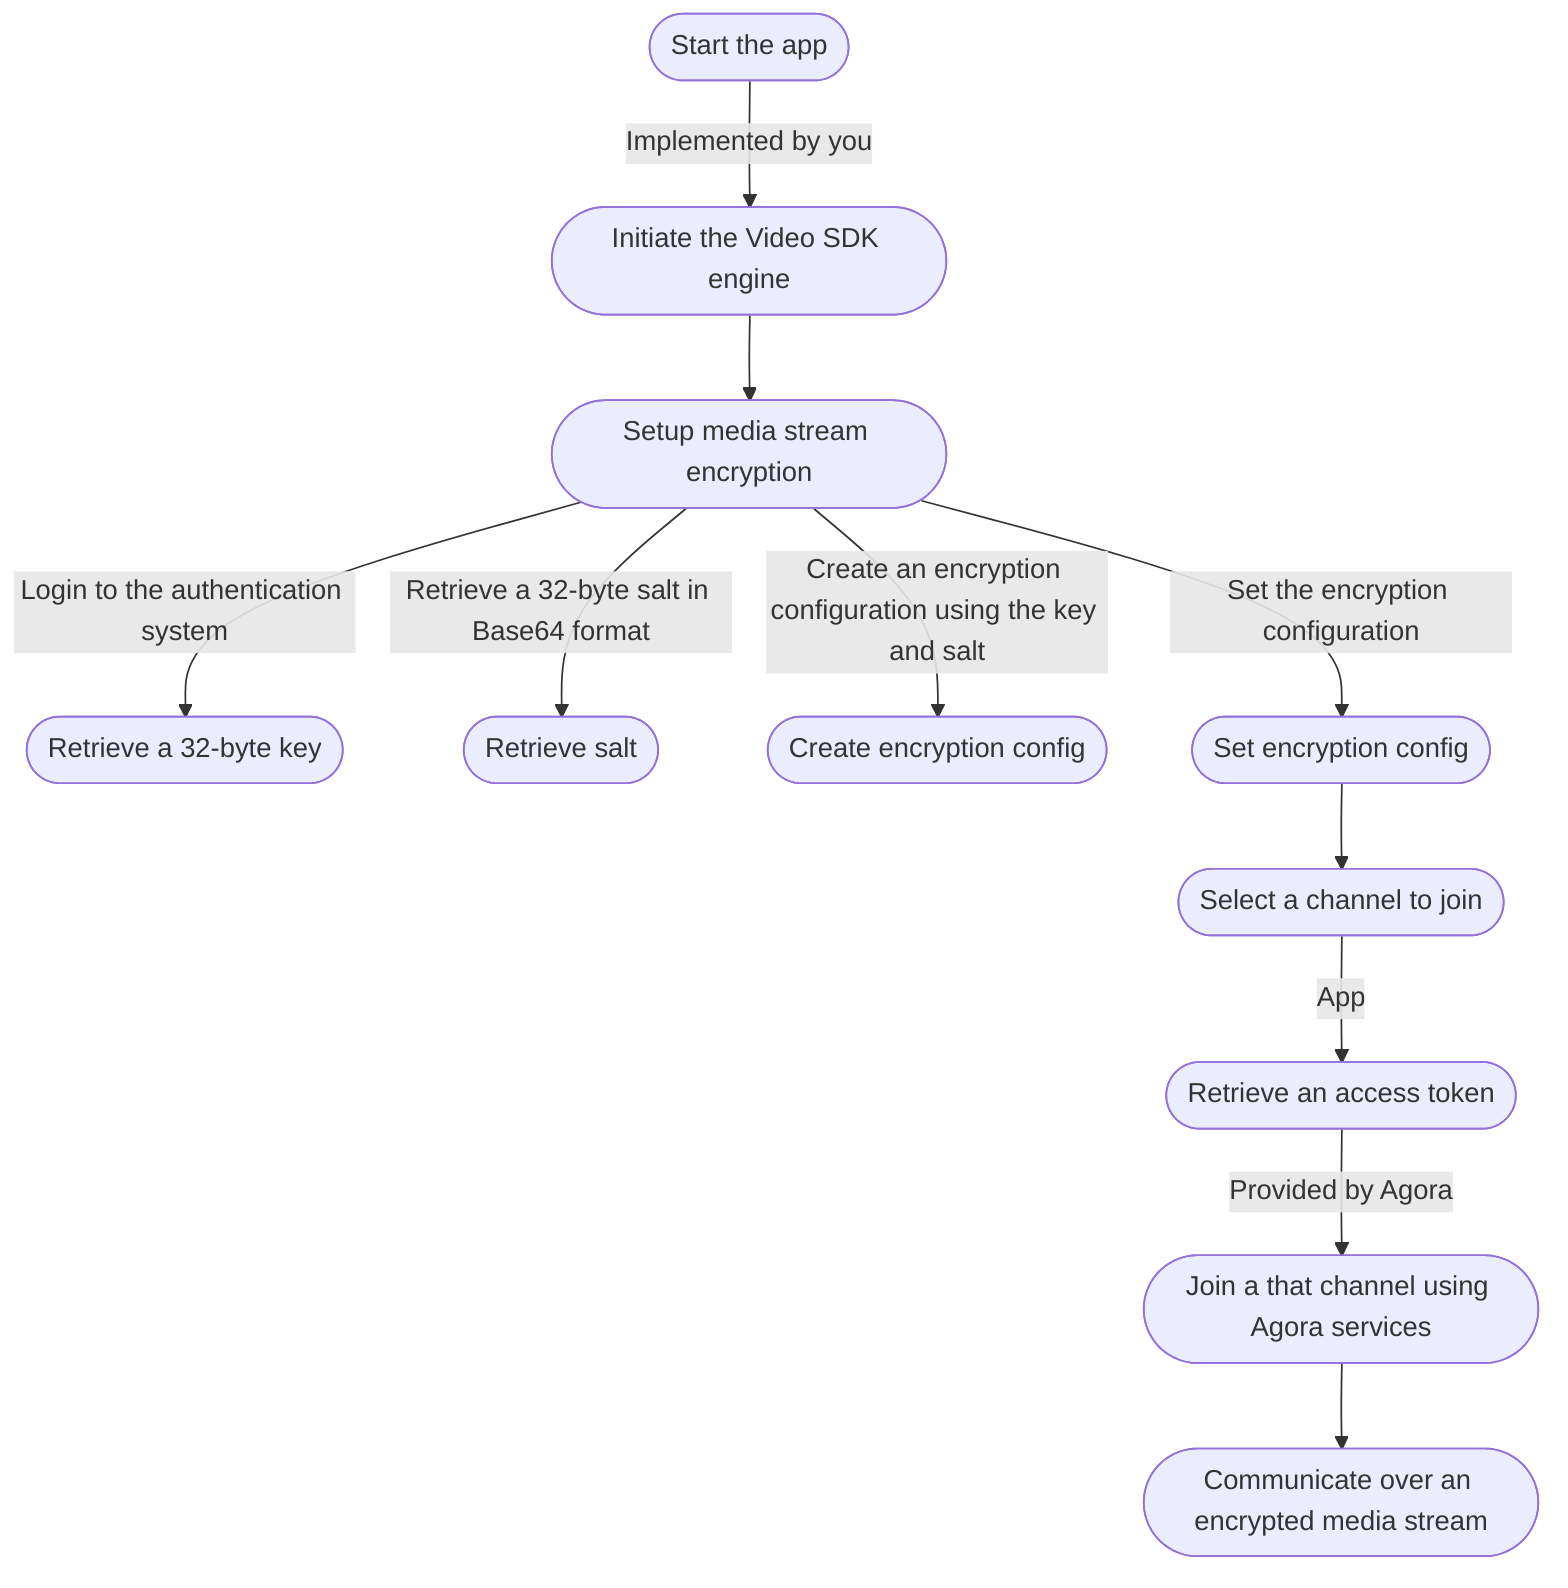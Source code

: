 flowchart TB
    A([Start the app]) -->|Implemented by you| B([Initiate the Video SDK engine])
    B --> C([Setup media stream encryption])
    C -->|Login to the authentication system| D([Retrieve a 32-byte key])
    C -->|Retrieve a 32-byte salt in Base64 format| E([Retrieve salt])
    C -->|Create an encryption configuration using the key and salt| F([Create encryption config])
    C -->|Set the encryption configuration| G([Set encryption config])
    G --> H([Select a channel to join])
    H -->|App| I([Retrieve an access token])
    I -->|Provided by Agora| J([Join a that channel using Agora services])
    J --> K([Communicate over an encrypted media stream])